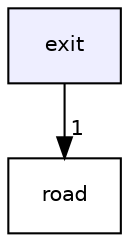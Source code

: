 digraph "exit" {
  compound=true
  node [ fontsize="10", fontname="Helvetica"];
  edge [ labelfontsize="10", labelfontname="Helvetica"];
  dir_b12166502285bbb7df1e4d8cd56b20e5 [shape=box, label="exit", style="filled", fillcolor="#eeeeff", pencolor="black", URL="dir_b12166502285bbb7df1e4d8cd56b20e5.html"];
  dir_77276496e01ee7b5ef97c93f64e2940a [shape=box label="road" URL="dir_77276496e01ee7b5ef97c93f64e2940a.html"];
  dir_b12166502285bbb7df1e4d8cd56b20e5->dir_77276496e01ee7b5ef97c93f64e2940a [headlabel="1", labeldistance=1.5 headhref="dir_000015_000038.html"];
}
